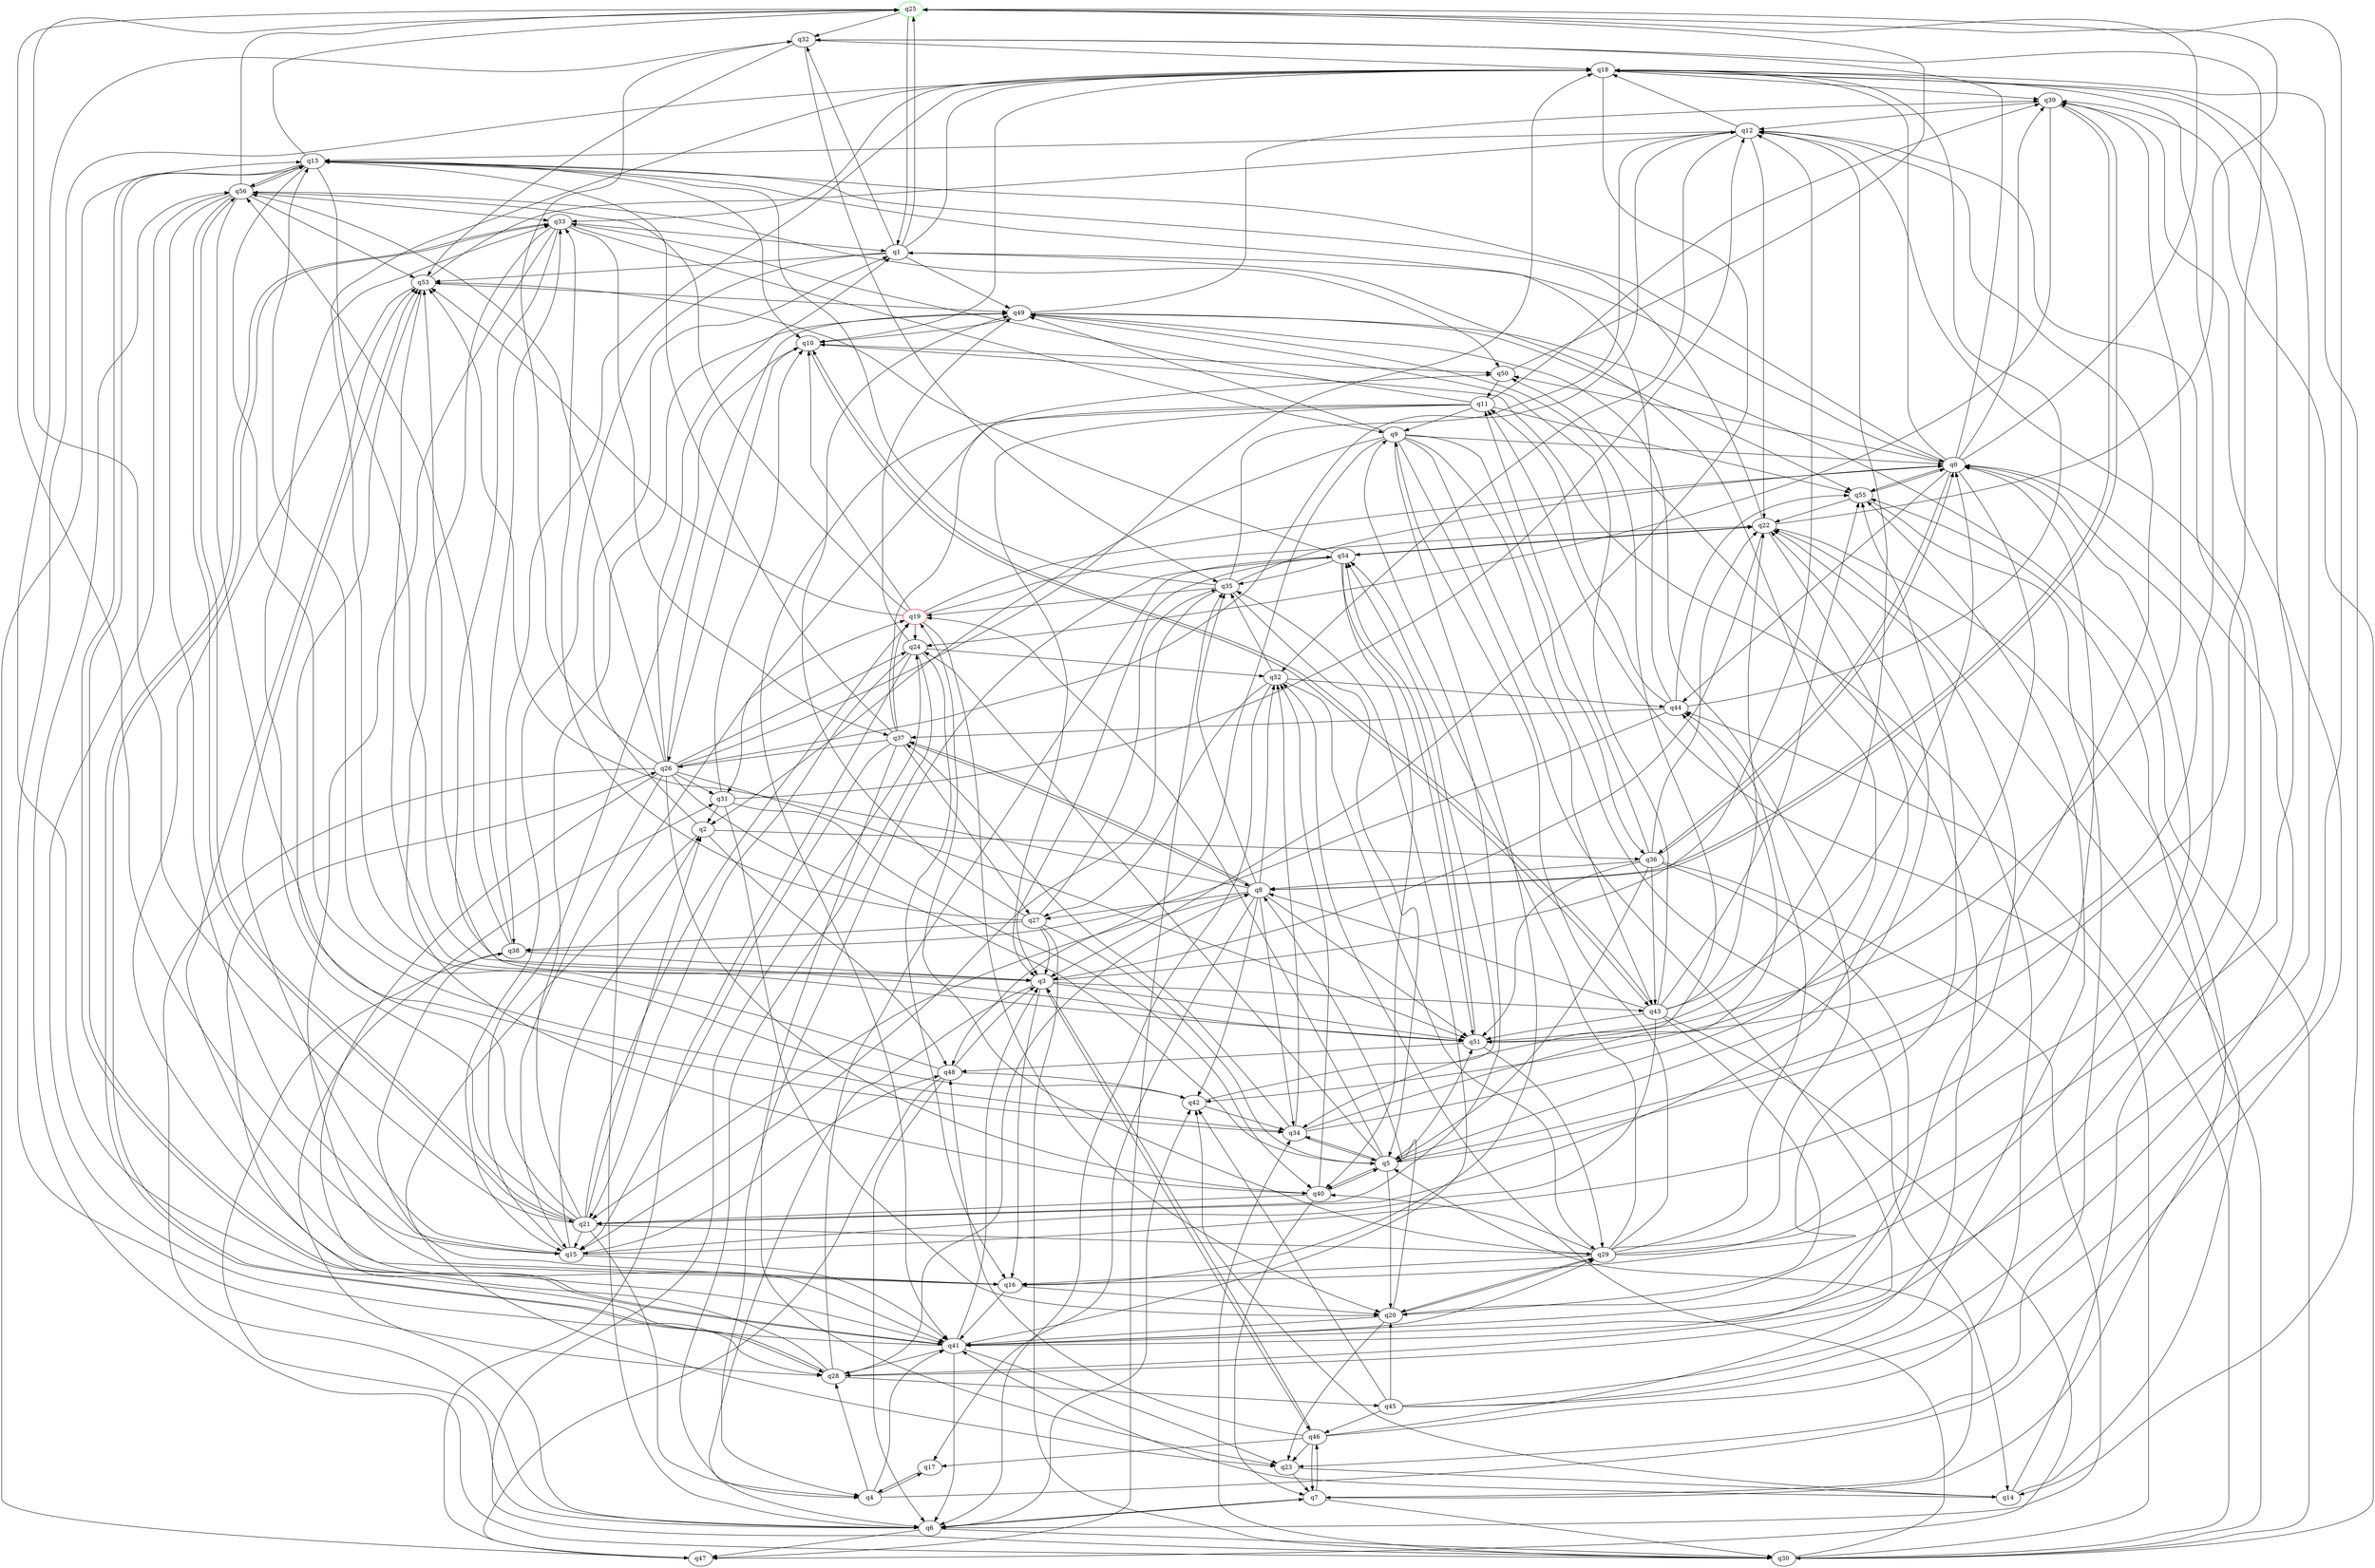 digraph A{
q25 [initial=1,color=green];
q19 [final=1,color=red];
q0 -> q13;
q0 -> q18;
q0 -> q25;
q0 -> q32;
q0 -> q36;
q0 -> q39;
q0 -> q42;
q0 -> q44;
q0 -> q50;
q0 -> q55;
q1 -> q0;
q1 -> q15;
q1 -> q18;
q1 -> q25;
q1 -> q32;
q1 -> q49;
q1 -> q53;
q2 -> q1;
q2 -> q23;
q2 -> q36;
q2 -> q48;
q3 -> q6;
q3 -> q12;
q3 -> q16;
q3 -> q43;
q3 -> q46;
q3 -> q51;
q3 -> q53;
q4 -> q17;
q4 -> q28;
q4 -> q39;
q4 -> q41;
q5 -> q19;
q5 -> q20;
q5 -> q22;
q5 -> q24;
q5 -> q32;
q5 -> q34;
q5 -> q40;
q5 -> q51;
q6 -> q7;
q6 -> q19;
q6 -> q30;
q6 -> q31;
q6 -> q38;
q6 -> q42;
q6 -> q47;
q7 -> q5;
q7 -> q6;
q7 -> q30;
q7 -> q46;
q8 -> q17;
q8 -> q21;
q8 -> q27;
q8 -> q34;
q8 -> q35;
q8 -> q37;
q8 -> q39;
q8 -> q42;
q8 -> q51;
q8 -> q52;
q8 -> q53;
q9 -> q0;
q9 -> q2;
q9 -> q14;
q9 -> q16;
q9 -> q28;
q9 -> q36;
q9 -> q43;
q9 -> q48;
q9 -> q49;
q10 -> q26;
q10 -> q43;
q10 -> q50;
q11 -> q3;
q11 -> q9;
q11 -> q31;
q11 -> q33;
q11 -> q39;
q11 -> q41;
q11 -> q55;
q12 -> q5;
q12 -> q13;
q12 -> q18;
q12 -> q22;
q12 -> q52;
q13 -> q3;
q13 -> q10;
q13 -> q25;
q13 -> q34;
q13 -> q41;
q13 -> q56;
q14 -> q12;
q14 -> q22;
q14 -> q41;
q14 -> q42;
q15 -> q0;
q15 -> q2;
q15 -> q10;
q15 -> q41;
q15 -> q48;
q15 -> q53;
q16 -> q20;
q16 -> q41;
q16 -> q53;
q16 -> q55;
q17 -> q4;
q18 -> q3;
q18 -> q10;
q18 -> q14;
q18 -> q28;
q18 -> q33;
q18 -> q38;
q18 -> q39;
q18 -> q41;
q18 -> q51;
q19 -> q0;
q19 -> q10;
q19 -> q20;
q19 -> q22;
q19 -> q24;
q19 -> q53;
q19 -> q56;
q20 -> q0;
q20 -> q8;
q20 -> q23;
q20 -> q29;
q20 -> q41;
q21 -> q2;
q21 -> q4;
q21 -> q9;
q21 -> q15;
q21 -> q19;
q21 -> q25;
q21 -> q29;
q21 -> q33;
q21 -> q49;
q21 -> q53;
q21 -> q56;
q22 -> q3;
q22 -> q7;
q22 -> q13;
q22 -> q21;
q22 -> q25;
q22 -> q54;
q23 -> q7;
q23 -> q14;
q24 -> q4;
q24 -> q16;
q24 -> q21;
q24 -> q47;
q24 -> q49;
q24 -> q52;
q25 -> q1;
q25 -> q15;
q25 -> q32;
q26 -> q1;
q26 -> q5;
q26 -> q6;
q26 -> q12;
q26 -> q15;
q26 -> q18;
q26 -> q24;
q26 -> q31;
q26 -> q32;
q26 -> q40;
q26 -> q41;
q26 -> q49;
q26 -> q51;
q26 -> q56;
q27 -> q3;
q27 -> q5;
q27 -> q30;
q27 -> q33;
q27 -> q35;
q27 -> q38;
q27 -> q49;
q28 -> q8;
q28 -> q12;
q28 -> q26;
q28 -> q33;
q28 -> q45;
q28 -> q54;
q29 -> q0;
q29 -> q9;
q29 -> q16;
q29 -> q18;
q29 -> q19;
q29 -> q20;
q29 -> q40;
q29 -> q44;
q29 -> q49;
q29 -> q54;
q30 -> q11;
q30 -> q24;
q30 -> q34;
q30 -> q39;
q30 -> q44;
q30 -> q52;
q30 -> q55;
q30 -> q56;
q31 -> q2;
q31 -> q10;
q31 -> q12;
q31 -> q20;
q31 -> q40;
q32 -> q18;
q32 -> q35;
q32 -> q53;
q33 -> q1;
q33 -> q9;
q33 -> q16;
q33 -> q28;
q33 -> q37;
q33 -> q40;
q33 -> q51;
q34 -> q1;
q34 -> q5;
q34 -> q37;
q34 -> q44;
q34 -> q52;
q35 -> q0;
q35 -> q5;
q35 -> q12;
q35 -> q13;
q35 -> q15;
q35 -> q19;
q36 -> q0;
q36 -> q5;
q36 -> q6;
q36 -> q8;
q36 -> q11;
q36 -> q22;
q36 -> q41;
q36 -> q43;
q36 -> q51;
q37 -> q8;
q37 -> q13;
q37 -> q15;
q37 -> q19;
q37 -> q23;
q37 -> q26;
q37 -> q27;
q37 -> q50;
q38 -> q3;
q38 -> q16;
q38 -> q33;
q38 -> q56;
q39 -> q8;
q39 -> q12;
q39 -> q24;
q39 -> q51;
q40 -> q5;
q40 -> q7;
q40 -> q21;
q40 -> q52;
q41 -> q3;
q41 -> q6;
q41 -> q13;
q41 -> q22;
q41 -> q23;
q41 -> q28;
q41 -> q29;
q41 -> q32;
q41 -> q35;
q42 -> q13;
q42 -> q34;
q42 -> q54;
q43 -> q0;
q43 -> q8;
q43 -> q10;
q43 -> q15;
q43 -> q20;
q43 -> q22;
q43 -> q47;
q43 -> q49;
q43 -> q51;
q43 -> q55;
q44 -> q11;
q44 -> q13;
q44 -> q18;
q44 -> q37;
q44 -> q38;
q44 -> q55;
q45 -> q0;
q45 -> q20;
q45 -> q25;
q45 -> q42;
q45 -> q46;
q45 -> q55;
q46 -> q3;
q46 -> q7;
q46 -> q10;
q46 -> q17;
q46 -> q23;
q46 -> q48;
q46 -> q50;
q47 -> q13;
q47 -> q35;
q48 -> q3;
q48 -> q6;
q48 -> q18;
q48 -> q42;
q48 -> q47;
q49 -> q10;
q49 -> q30;
q49 -> q34;
q49 -> q39;
q49 -> q55;
q50 -> q11;
q50 -> q25;
q51 -> q12;
q51 -> q29;
q51 -> q48;
q51 -> q54;
q52 -> q6;
q52 -> q27;
q52 -> q29;
q52 -> q35;
q52 -> q44;
q53 -> q12;
q53 -> q41;
q53 -> q49;
q53 -> q51;
q54 -> q3;
q54 -> q4;
q54 -> q22;
q54 -> q35;
q54 -> q40;
q54 -> q51;
q54 -> q53;
q55 -> q0;
q55 -> q22;
q55 -> q23;
q56 -> q13;
q56 -> q15;
q56 -> q21;
q56 -> q25;
q56 -> q28;
q56 -> q33;
q56 -> q34;
q56 -> q50;
q56 -> q53;
}